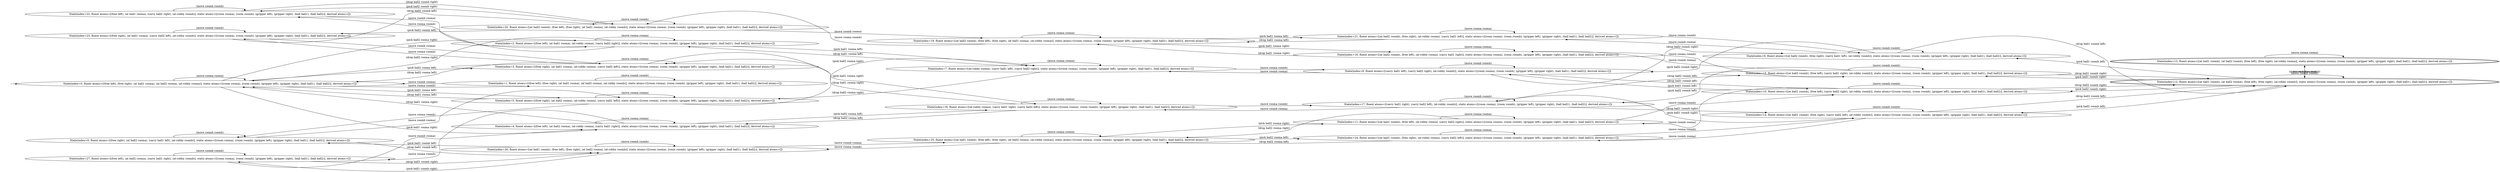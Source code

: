 digraph {
rankdir="LR"
s0[label="State(index=0, fluent atoms=[(free left), (free right), (at ball1 rooma), (at ball2 rooma), (at-robby rooma)], static atoms=[(room rooma), (room roomb), (gripper left), (gripper right), (ball ball1), (ball ball2)], derived atoms=[])"]
s1[label="State(index=1, fluent atoms=[(free left), (free right), (at ball1 rooma), (at ball2 rooma), (at-robby roomb)], static atoms=[(room rooma), (room roomb), (gripper left), (gripper right), (ball ball1), (ball ball2)], derived atoms=[])"]
s2[label="State(index=2, fluent atoms=[(free left), (at ball1 rooma), (at-robby rooma), (carry ball2 right)], static atoms=[(room rooma), (room roomb), (gripper left), (gripper right), (ball ball1), (ball ball2)], derived atoms=[])"]
s3[label="State(index=3, fluent atoms=[(free right), (at ball1 rooma), (at-robby rooma), (carry ball2 left)], static atoms=[(room rooma), (room roomb), (gripper left), (gripper right), (ball ball1), (ball ball2)], derived atoms=[])"]
s4[label="State(index=4, fluent atoms=[(free left), (at ball2 rooma), (at-robby rooma), (carry ball1 right)], static atoms=[(room rooma), (room roomb), (gripper left), (gripper right), (ball ball1), (ball ball2)], derived atoms=[])"]
s5[label="State(index=5, fluent atoms=[(free right), (at ball2 rooma), (at-robby rooma), (carry ball1 left)], static atoms=[(room rooma), (room roomb), (gripper left), (gripper right), (ball ball1), (ball ball2)], derived atoms=[])"]
s6[label="State(index=6, fluent atoms=[(free right), (at ball2 rooma), (carry ball1 left), (at-robby roomb)], static atoms=[(room rooma), (room roomb), (gripper left), (gripper right), (ball ball1), (ball ball2)], derived atoms=[])"]
s7[label="State(index=7, fluent atoms=[(at-robby rooma), (carry ball1 left), (carry ball2 right)], static atoms=[(room rooma), (room roomb), (gripper left), (gripper right), (ball ball1), (ball ball2)], derived atoms=[])"]
s8[label="State(index=8, fluent atoms=[(carry ball1 left), (carry ball2 right), (at-robby roomb)], static atoms=[(room rooma), (room roomb), (gripper left), (gripper right), (ball ball1), (ball ball2)], derived atoms=[])"]
s9[label="State(index=9, fluent atoms=[(at ball2 roomb), (free right), (carry ball1 left), (at-robby roomb)], static atoms=[(room rooma), (room roomb), (gripper left), (gripper right), (ball ball1), (ball ball2)], derived atoms=[])"]
s10[label="State(index=10, fluent atoms=[(at ball1 roomb), (free left), (carry ball2 right), (at-robby roomb)], static atoms=[(room rooma), (room roomb), (gripper left), (gripper right), (ball ball1), (ball ball2)], derived atoms=[])"]
s11[label="State(index=11, fluent atoms=[(at ball1 roomb), (free left), (at-robby rooma), (carry ball2 right)], static atoms=[(room rooma), (room roomb), (gripper left), (gripper right), (ball ball1), (ball ball2)], derived atoms=[])"]
s12[peripheries=2,label="State(index=12, fluent atoms=[(at ball1 roomb), (at ball2 roomb), (free left), (free right), (at-robby roomb)], static atoms=[(room rooma), (room roomb), (gripper left), (gripper right), (ball ball1), (ball ball2)], derived atoms=[])"]
s13[peripheries=2,label="State(index=13, fluent atoms=[(at ball1 roomb), (at ball2 roomb), (free left), (free right), (at-robby rooma)], static atoms=[(room rooma), (room roomb), (gripper left), (gripper right), (ball ball1), (ball ball2)], derived atoms=[])"]
s14[label="State(index=14, fluent atoms=[(at ball1 roomb), (free right), (carry ball2 left), (at-robby roomb)], static atoms=[(room rooma), (room roomb), (gripper left), (gripper right), (ball ball1), (ball ball2)], derived atoms=[])"]
s15[label="State(index=15, fluent atoms=[(at ball2 roomb), (free left), (carry ball1 right), (at-robby roomb)], static atoms=[(room rooma), (room roomb), (gripper left), (gripper right), (ball ball1), (ball ball2)], derived atoms=[])"]
s16[label="State(index=16, fluent atoms=[(at ball2 roomb), (free left), (at-robby rooma), (carry ball1 right)], static atoms=[(room rooma), (room roomb), (gripper left), (gripper right), (ball ball1), (ball ball2)], derived atoms=[])"]
s17[label="State(index=17, fluent atoms=[(carry ball1 right), (carry ball2 left), (at-robby roomb)], static atoms=[(room rooma), (room roomb), (gripper left), (gripper right), (ball ball1), (ball ball2)], derived atoms=[])"]
s18[label="State(index=18, fluent atoms=[(at-robby rooma), (carry ball1 right), (carry ball2 left)], static atoms=[(room rooma), (room roomb), (gripper left), (gripper right), (ball ball1), (ball ball2)], derived atoms=[])"]
s19[label="State(index=19, fluent atoms=[(at ball2 roomb), (free left), (free right), (at ball1 rooma), (at-robby rooma)], static atoms=[(room rooma), (room roomb), (gripper left), (gripper right), (ball ball1), (ball ball2)], derived atoms=[])"]
s20[label="State(index=20, fluent atoms=[(at ball2 roomb), (free left), (free right), (at ball1 rooma), (at-robby roomb)], static atoms=[(room rooma), (room roomb), (gripper left), (gripper right), (ball ball1), (ball ball2)], derived atoms=[])"]
s21[label="State(index=21, fluent atoms=[(at ball2 roomb), (free right), (at-robby rooma), (carry ball1 left)], static atoms=[(room rooma), (room roomb), (gripper left), (gripper right), (ball ball1), (ball ball2)], derived atoms=[])"]
s22[label="State(index=22, fluent atoms=[(free left), (at ball1 rooma), (carry ball2 right), (at-robby roomb)], static atoms=[(room rooma), (room roomb), (gripper left), (gripper right), (ball ball1), (ball ball2)], derived atoms=[])"]
s23[label="State(index=23, fluent atoms=[(free right), (at ball1 rooma), (carry ball2 left), (at-robby roomb)], static atoms=[(room rooma), (room roomb), (gripper left), (gripper right), (ball ball1), (ball ball2)], derived atoms=[])"]
s24[label="State(index=24, fluent atoms=[(at ball1 roomb), (free right), (at-robby rooma), (carry ball2 left)], static atoms=[(room rooma), (room roomb), (gripper left), (gripper right), (ball ball1), (ball ball2)], derived atoms=[])"]
s25[label="State(index=25, fluent atoms=[(at ball1 roomb), (free left), (free right), (at ball2 rooma), (at-robby rooma)], static atoms=[(room rooma), (room roomb), (gripper left), (gripper right), (ball ball1), (ball ball2)], derived atoms=[])"]
s26[label="State(index=26, fluent atoms=[(at ball1 roomb), (free left), (free right), (at ball2 rooma), (at-robby roomb)], static atoms=[(room rooma), (room roomb), (gripper left), (gripper right), (ball ball1), (ball ball2)], derived atoms=[])"]
s27[label="State(index=27, fluent atoms=[(free left), (at ball2 rooma), (carry ball1 right), (at-robby roomb)], static atoms=[(room rooma), (room roomb), (gripper left), (gripper right), (ball ball1), (ball ball2)], derived atoms=[])"]
Dangling [ label = "", style = invis ]
{ rank = same; Dangling }
Dangling -> s0
{ rank = same; s1}
{ rank = same; s0,s6,s22,s23,s27}
{ rank = same; s2,s3,s4,s5,s20,s26}
{ rank = same; s7,s18,s19,s25}
{ rank = same; s8,s11,s16,s17,s21,s24}
{ rank = same; s9,s10,s14,s15}
{ rank = same; s12,s13}
s0->s1 [label="(move rooma roomb)"]
s0->s0 [label="(move rooma rooma)"]
s0->s2 [label="(pick ball2 rooma right)"]
s0->s3 [label="(pick ball2 rooma left)"]
s0->s4 [label="(pick ball1 rooma right)"]
s0->s5 [label="(pick ball1 rooma left)"]
s5->s6 [label="(move rooma roomb)"]
s5->s5 [label="(move rooma rooma)"]
s5->s0 [label="(drop ball1 rooma left)"]
s5->s7 [label="(pick ball2 rooma right)"]
s7->s8 [label="(move rooma roomb)"]
s7->s7 [label="(move rooma rooma)"]
s7->s5 [label="(drop ball2 rooma right)"]
s7->s2 [label="(drop ball1 rooma left)"]
s8->s8 [label="(move roomb roomb)"]
s8->s7 [label="(move roomb rooma)"]
s8->s9 [label="(drop ball2 roomb right)"]
s8->s10 [label="(drop ball1 roomb left)"]
s10->s10 [label="(move roomb roomb)"]
s10->s11 [label="(move roomb rooma)"]
s10->s12 [label="(drop ball2 roomb right)"]
s10->s8 [label="(pick ball1 roomb left)"]
s12->s12 [label="(move roomb roomb)"]
s12->s13 [label="(move roomb rooma)"]
s12->s10 [label="(pick ball2 roomb right)"]
s12->s14 [label="(pick ball2 roomb left)"]
s12->s15 [label="(pick ball1 roomb right)"]
s12->s9 [label="(pick ball1 roomb left)"]
s15->s15 [label="(move roomb roomb)"]
s15->s16 [label="(move roomb rooma)"]
s15->s12 [label="(drop ball1 roomb right)"]
s15->s17 [label="(pick ball2 roomb left)"]
s17->s17 [label="(move roomb roomb)"]
s17->s18 [label="(move roomb rooma)"]
s17->s15 [label="(drop ball2 roomb left)"]
s17->s14 [label="(drop ball1 roomb right)"]
s18->s17 [label="(move rooma roomb)"]
s18->s18 [label="(move rooma rooma)"]
s18->s4 [label="(drop ball2 rooma left)"]
s18->s3 [label="(drop ball1 rooma right)"]
s16->s15 [label="(move rooma roomb)"]
s16->s16 [label="(move rooma rooma)"]
s16->s19 [label="(drop ball1 rooma right)"]
s19->s20 [label="(move rooma roomb)"]
s19->s19 [label="(move rooma rooma)"]
s19->s16 [label="(pick ball1 rooma right)"]
s19->s21 [label="(pick ball1 rooma left)"]
s21->s9 [label="(move rooma roomb)"]
s21->s21 [label="(move rooma rooma)"]
s21->s19 [label="(drop ball1 rooma left)"]
s20->s20 [label="(move roomb roomb)"]
s20->s19 [label="(move roomb rooma)"]
s20->s22 [label="(pick ball2 roomb right)"]
s20->s23 [label="(pick ball2 roomb left)"]
s23->s23 [label="(move roomb roomb)"]
s23->s3 [label="(move roomb rooma)"]
s23->s20 [label="(drop ball2 roomb left)"]
s22->s22 [label="(move roomb roomb)"]
s22->s2 [label="(move roomb rooma)"]
s22->s20 [label="(drop ball2 roomb right)"]
s14->s14 [label="(move roomb roomb)"]
s14->s24 [label="(move roomb rooma)"]
s14->s12 [label="(drop ball2 roomb left)"]
s14->s17 [label="(pick ball1 roomb right)"]
s24->s14 [label="(move rooma roomb)"]
s24->s24 [label="(move rooma rooma)"]
s24->s25 [label="(drop ball2 rooma left)"]
s25->s26 [label="(move rooma roomb)"]
s25->s25 [label="(move rooma rooma)"]
s25->s11 [label="(pick ball2 rooma right)"]
s25->s24 [label="(pick ball2 rooma left)"]
s26->s26 [label="(move roomb roomb)"]
s26->s25 [label="(move roomb rooma)"]
s26->s27 [label="(pick ball1 roomb right)"]
s26->s6 [label="(pick ball1 roomb left)"]
s27->s27 [label="(move roomb roomb)"]
s27->s4 [label="(move roomb rooma)"]
s27->s26 [label="(drop ball1 roomb right)"]
s13->s12 [label="(move rooma roomb)"]
s13->s13 [label="(move rooma rooma)"]
s11->s10 [label="(move rooma roomb)"]
s11->s11 [label="(move rooma rooma)"]
s11->s25 [label="(drop ball2 rooma right)"]
s9->s9 [label="(move roomb roomb)"]
s9->s21 [label="(move roomb rooma)"]
s9->s12 [label="(drop ball1 roomb left)"]
s9->s8 [label="(pick ball2 roomb right)"]
s6->s6 [label="(move roomb roomb)"]
s6->s5 [label="(move roomb rooma)"]
s6->s26 [label="(drop ball1 roomb left)"]
s4->s27 [label="(move rooma roomb)"]
s4->s4 [label="(move rooma rooma)"]
s4->s0 [label="(drop ball1 rooma right)"]
s4->s18 [label="(pick ball2 rooma left)"]
s3->s23 [label="(move rooma roomb)"]
s3->s3 [label="(move rooma rooma)"]
s3->s0 [label="(drop ball2 rooma left)"]
s3->s18 [label="(pick ball1 rooma right)"]
s2->s22 [label="(move rooma roomb)"]
s2->s2 [label="(move rooma rooma)"]
s2->s0 [label="(drop ball2 rooma right)"]
s2->s7 [label="(pick ball1 rooma left)"]
s1->s1 [label="(move roomb roomb)"]
s1->s0 [label="(move roomb rooma)"]
}
